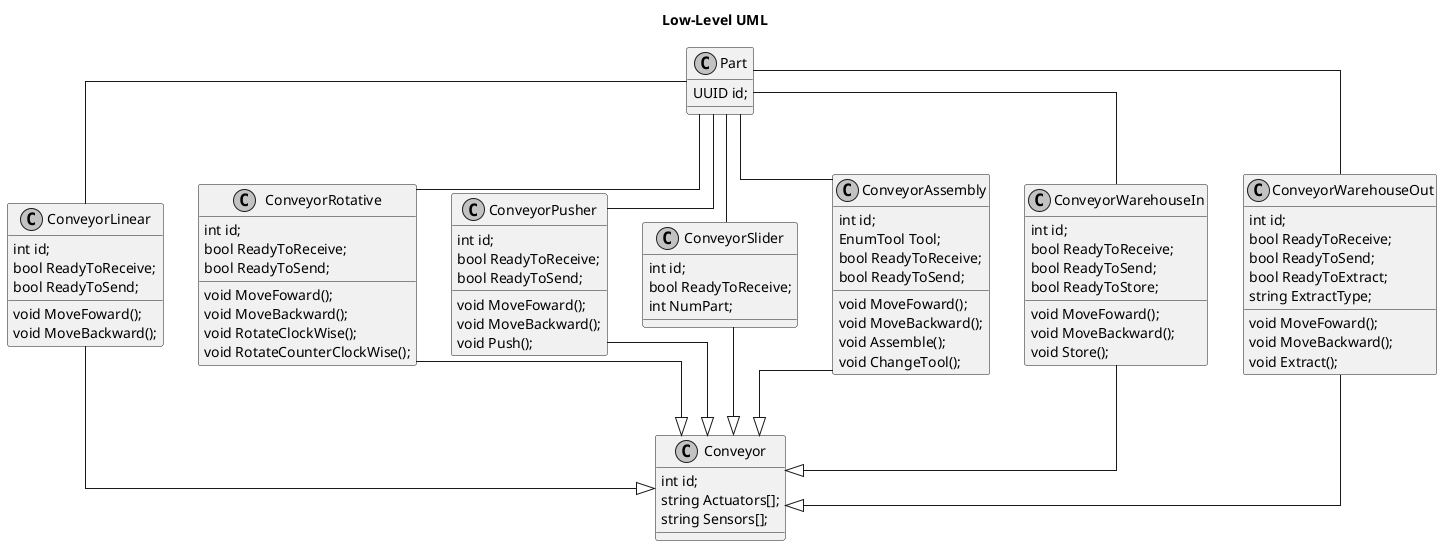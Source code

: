 @startuml
skinparam linetype ortho
skinparam Monochrome true

title Low-Level UML

/'

Conveyors

'/

class Conveyor {
  int id;
  string Actuators[];
  string Sensors[];
}

class ConveyorLinear {
  int id;
  bool ReadyToReceive;
  bool ReadyToSend;
  
  void MoveFoward();
  void MoveBackward();
}

class ConveyorRotative {
  int id;
  bool ReadyToReceive;
  bool ReadyToSend;

  void MoveFoward();
  void MoveBackward();
  void RotateClockWise();
  void RotateCounterClockWise();
}

class ConveyorPusher {
  int id;
  bool ReadyToReceive;
  bool ReadyToSend;
  
  void MoveFoward();
  void MoveBackward();
  void Push();
}

class ConveyorSlider {
  int id;
  bool ReadyToReceive;
  int NumPart;  
}

class ConveyorAssembly {
  int id;
  EnumTool Tool;
  bool ReadyToReceive;
  bool ReadyToSend;  

  void MoveFoward();
  void MoveBackward();
  void Assemble();
  void ChangeTool();
}

class ConveyorWarehouseIn {
  int id;
  bool ReadyToReceive;
  bool ReadyToSend; 
  bool ReadyToStore;

  void MoveFoward();
  void MoveBackward();
  void Store();
}

class ConveyorWarehouseOut {
  int id;
  bool ReadyToReceive;
  bool ReadyToSend;  
  bool ReadyToExtract;
  string ExtractType;

  void MoveFoward();
  void MoveBackward();
  void Extract();
}

class Part {
  UUID id;

}

ConveyorLinear --|> Conveyor
ConveyorRotative --|> Conveyor
ConveyorPusher --|> Conveyor
ConveyorSlider --|> Conveyor
ConveyorAssembly --|> Conveyor
ConveyorWarehouseIn --|> Conveyor
ConveyorWarehouseOut --|> Conveyor

Part -- ConveyorLinear
Part -- ConveyorRotative
Part -- ConveyorPusher
Part -- ConveyorSlider
Part -- ConveyorAssembly
Part -- ConveyorWarehouseIn
Part -- ConveyorWarehouseOut

/'



'/



@enduml